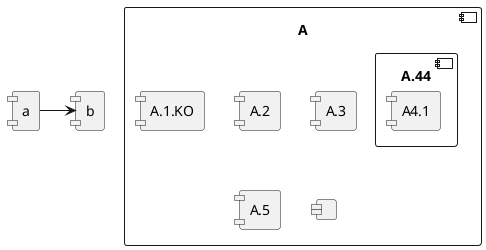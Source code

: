 {
  "sha1": "cf2w6api7cg6nfxrrnom68tyt4mrwzu",
  "insertion": {
    "when": "2024-06-01T09:03:01.356Z",
    "url": "https://forum.plantuml.net/11726/possible-hide-component-icon-component-bracketed-component",
    "user": "plantuml@gmail.com"
  }
}
@startuml
skinparam BackgroundColor transparent

skinparam componentStyle uml1

component A {
   component "A.1.KO" {
}
   component A.44 {
      [A4.1]
}
   component "A.2"
   [A.3]
   component A.5 [
A.5] 
   component A.6 [
]
}

[a]->[b]
@enduml

